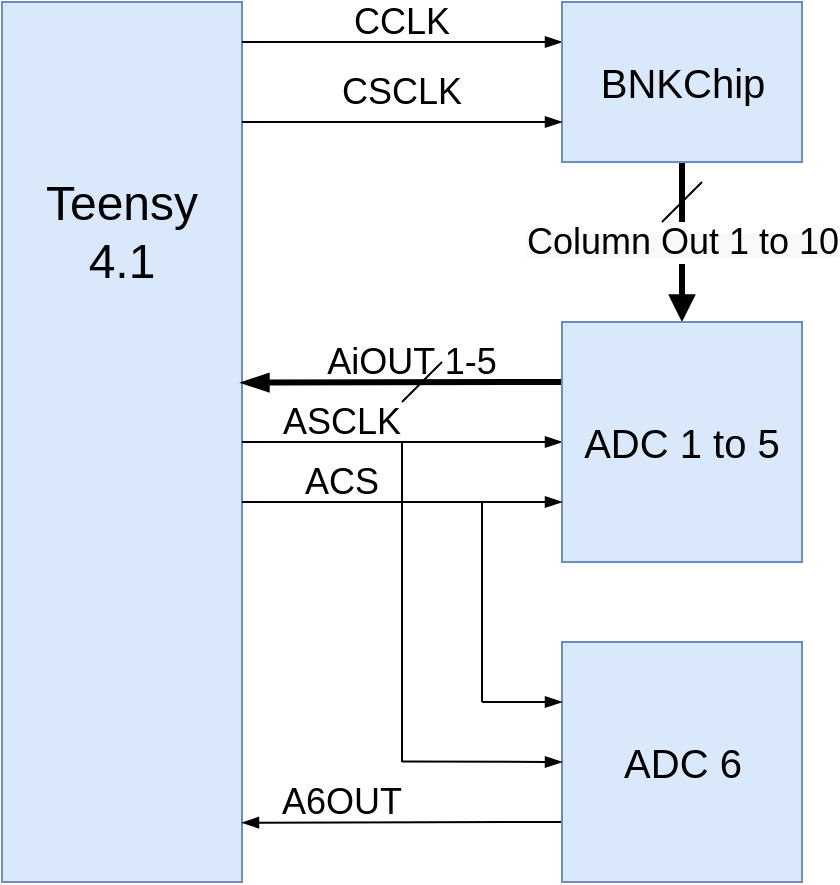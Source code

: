 <mxfile version="13.4.8" type="device"><diagram id="CqsI7NLVxB7Em62TROQN" name="Page-1"><mxGraphModel dx="1000" dy="484" grid="1" gridSize="10" guides="1" tooltips="1" connect="1" arrows="1" fold="1" page="1" pageScale="1" pageWidth="850" pageHeight="1100" math="0" shadow="0"><root><mxCell id="0"/><mxCell id="1" parent="0"/><mxCell id="e4-VigViURSOr0iz2BuR-2" value="" style="rounded=0;whiteSpace=wrap;html=1;fillColor=#dae8fc;strokeColor=#6c8ebf;connectable=0;" vertex="1" parent="1"><mxGeometry x="40" y="200" width="120" height="440" as="geometry"/></mxCell><mxCell id="e4-VigViURSOr0iz2BuR-4" value="&lt;font style=&quot;font-size: 24px&quot;&gt;Teensy 4.1&lt;/font&gt;" style="text;html=1;strokeColor=none;fillColor=none;align=center;verticalAlign=middle;whiteSpace=wrap;rounded=0;" vertex="1" parent="1"><mxGeometry x="70" y="285" width="60" height="60" as="geometry"/></mxCell><mxCell id="e4-VigViURSOr0iz2BuR-16" value="&lt;span style=&quot;color: rgb(0 , 0 , 0) ; font-family: &amp;#34;helvetica&amp;#34; ; font-style: normal ; font-weight: 400 ; letter-spacing: normal ; text-align: center ; text-indent: 0px ; text-transform: none ; word-spacing: 0px ; background-color: rgb(248 , 249 , 250) ; display: inline ; float: none&quot;&gt;&lt;font style=&quot;font-size: 18px&quot;&gt;Column Out 1 to 10&lt;/font&gt;&lt;/span&gt;" style="edgeStyle=orthogonalEdgeStyle;rounded=0;orthogonalLoop=1;jettySize=auto;html=1;strokeWidth=3;endArrow=block;endFill=1;" edge="1" parent="1" source="e4-VigViURSOr0iz2BuR-6" target="e4-VigViURSOr0iz2BuR-8"><mxGeometry relative="1" as="geometry"/></mxCell><mxCell id="e4-VigViURSOr0iz2BuR-57" style="edgeStyle=none;rounded=0;orthogonalLoop=1;jettySize=auto;html=1;endArrow=blockThin;endFill=1;strokeWidth=1;fontSize=18;entryX=0;entryY=0.25;entryDx=0;entryDy=0;" edge="1" parent="1" target="e4-VigViURSOr0iz2BuR-6"><mxGeometry relative="1" as="geometry"><mxPoint x="270" y="260" as="targetPoint"/><mxPoint x="160" y="220" as="sourcePoint"/></mxGeometry></mxCell><mxCell id="e4-VigViURSOr0iz2BuR-6" value="" style="rounded=0;whiteSpace=wrap;html=1;fillColor=#dae8fc;strokeColor=#6c8ebf;" vertex="1" parent="1"><mxGeometry x="320" y="200" width="120" height="80" as="geometry"/></mxCell><mxCell id="e4-VigViURSOr0iz2BuR-7" value="BNKChip" style="text;html=1;strokeColor=none;fillColor=none;align=center;verticalAlign=middle;whiteSpace=wrap;rounded=0;fontSize=20;" vertex="1" parent="1"><mxGeometry x="347.5" y="225" width="65" height="30" as="geometry"/></mxCell><mxCell id="e4-VigViURSOr0iz2BuR-42" value="&lt;font style=&quot;font-size: 18px&quot;&gt;&lt;br&gt;&lt;/font&gt;" style="edgeStyle=none;rounded=0;orthogonalLoop=1;jettySize=auto;html=1;exitX=0;exitY=0.25;exitDx=0;exitDy=0;endArrow=blockThin;endFill=1;strokeWidth=3;fontSize=20;" edge="1" parent="1" source="e4-VigViURSOr0iz2BuR-8"><mxGeometry relative="1" as="geometry"><mxPoint x="160" y="390.333" as="targetPoint"/></mxGeometry></mxCell><mxCell id="e4-VigViURSOr0iz2BuR-43" style="edgeStyle=none;rounded=0;orthogonalLoop=1;jettySize=auto;html=1;endArrow=blockThin;endFill=1;strokeWidth=1;fontSize=20;entryX=0;entryY=0.5;entryDx=0;entryDy=0;" edge="1" parent="1" target="e4-VigViURSOr0iz2BuR-8"><mxGeometry relative="1" as="geometry"><mxPoint x="250" y="440" as="targetPoint"/><mxPoint x="160" y="420" as="sourcePoint"/></mxGeometry></mxCell><mxCell id="e4-VigViURSOr0iz2BuR-8" value="" style="rounded=0;whiteSpace=wrap;html=1;fillColor=#dae8fc;strokeColor=#6c8ebf;" vertex="1" parent="1"><mxGeometry x="320" y="360" width="120" height="120" as="geometry"/></mxCell><mxCell id="e4-VigViURSOr0iz2BuR-9" value="ADC 1 to 5" style="text;html=1;strokeColor=none;fillColor=none;align=center;verticalAlign=middle;whiteSpace=wrap;rounded=0;fontSize=20;connectable=0;" vertex="1" parent="1"><mxGeometry x="325" y="405" width="110" height="30" as="geometry"/></mxCell><mxCell id="e4-VigViURSOr0iz2BuR-54" style="edgeStyle=none;rounded=0;orthogonalLoop=1;jettySize=auto;html=1;exitX=0;exitY=0.75;exitDx=0;exitDy=0;endArrow=blockThin;endFill=1;strokeWidth=1;fontSize=18;" edge="1" parent="1" source="e4-VigViURSOr0iz2BuR-12"><mxGeometry relative="1" as="geometry"><mxPoint x="160" y="610.333" as="targetPoint"/></mxGeometry></mxCell><mxCell id="e4-VigViURSOr0iz2BuR-12" value="" style="rounded=0;whiteSpace=wrap;html=1;fillColor=#dae8fc;strokeColor=#6c8ebf;" vertex="1" parent="1"><mxGeometry x="320" y="520" width="120" height="120" as="geometry"/></mxCell><mxCell id="e4-VigViURSOr0iz2BuR-13" value="ADC 6" style="text;html=1;strokeColor=none;fillColor=none;align=center;verticalAlign=middle;whiteSpace=wrap;rounded=0;fontSize=20;" vertex="1" parent="1"><mxGeometry x="347.5" y="565" width="65" height="30" as="geometry"/></mxCell><mxCell id="e4-VigViURSOr0iz2BuR-18" value="" style="endArrow=none;html=1;strokeWidth=1;snapToPoint=1;" edge="1" parent="1"><mxGeometry width="50" height="50" relative="1" as="geometry"><mxPoint x="370" y="310" as="sourcePoint"/><mxPoint x="390" y="290" as="targetPoint"/></mxGeometry></mxCell><mxCell id="e4-VigViURSOr0iz2BuR-22" value="AiOUT 1-5" style="text;html=1;strokeColor=none;fillColor=none;align=center;verticalAlign=middle;whiteSpace=wrap;rounded=0;connectable=0;fontSize=18;" vertex="1" parent="1"><mxGeometry x="190" y="370" width="110" height="20" as="geometry"/></mxCell><mxCell id="e4-VigViURSOr0iz2BuR-27" value="ACS" style="text;html=1;strokeColor=none;fillColor=none;align=center;verticalAlign=middle;whiteSpace=wrap;rounded=0;connectable=0;fontSize=18;" vertex="1" parent="1"><mxGeometry x="190" y="430" width="40" height="20" as="geometry"/></mxCell><mxCell id="e4-VigViURSOr0iz2BuR-28" value="ASCLK" style="text;html=1;strokeColor=none;fillColor=none;align=center;verticalAlign=middle;whiteSpace=wrap;rounded=0;connectable=0;fontSize=18;" vertex="1" parent="1"><mxGeometry x="190" y="400" width="40" height="20" as="geometry"/></mxCell><mxCell id="e4-VigViURSOr0iz2BuR-29" value="" style="endArrow=none;html=1;strokeWidth=1;opacity=0;" edge="1" parent="1"><mxGeometry width="50" height="50" relative="1" as="geometry"><mxPoint x="300" y="390" as="sourcePoint"/><mxPoint x="350" y="340" as="targetPoint"/></mxGeometry></mxCell><mxCell id="e4-VigViURSOr0iz2BuR-30" value="" style="endArrow=none;html=1;strokeWidth=1;opacity=0;" edge="1" parent="1"><mxGeometry width="50" height="50" relative="1" as="geometry"><mxPoint x="300" y="390" as="sourcePoint"/><mxPoint x="350" y="340" as="targetPoint"/></mxGeometry></mxCell><mxCell id="e4-VigViURSOr0iz2BuR-31" value="" style="endArrow=none;html=1;strokeWidth=1;opacity=0;" edge="1" parent="1"><mxGeometry width="50" height="50" relative="1" as="geometry"><mxPoint x="300" y="390" as="sourcePoint"/><mxPoint x="350" y="340" as="targetPoint"/></mxGeometry></mxCell><mxCell id="e4-VigViURSOr0iz2BuR-44" value="" style="endArrow=none;html=1;strokeWidth=1;snapToPoint=1;" edge="1" parent="1"><mxGeometry width="50" height="50" relative="1" as="geometry"><mxPoint x="240" y="400" as="sourcePoint"/><mxPoint x="260" y="380" as="targetPoint"/></mxGeometry></mxCell><mxCell id="e4-VigViURSOr0iz2BuR-45" style="edgeStyle=none;rounded=0;orthogonalLoop=1;jettySize=auto;html=1;endArrow=blockThin;endFill=1;strokeWidth=1;fontSize=20;entryX=0;entryY=0.75;entryDx=0;entryDy=0;" edge="1" parent="1" target="e4-VigViURSOr0iz2BuR-8"><mxGeometry relative="1" as="geometry"><mxPoint x="320" y="460" as="targetPoint"/><mxPoint x="160" y="450" as="sourcePoint"/></mxGeometry></mxCell><mxCell id="e4-VigViURSOr0iz2BuR-47" value="" style="endArrow=none;html=1;strokeWidth=1;fontSize=18;" edge="1" parent="1"><mxGeometry width="50" height="50" relative="1" as="geometry"><mxPoint x="280" y="550" as="sourcePoint"/><mxPoint x="280" y="450" as="targetPoint"/></mxGeometry></mxCell><mxCell id="e4-VigViURSOr0iz2BuR-48" value="" style="endArrow=blockThin;html=1;strokeWidth=1;fontSize=18;entryX=0;entryY=0.25;entryDx=0;entryDy=0;endFill=1;" edge="1" parent="1" target="e4-VigViURSOr0iz2BuR-12"><mxGeometry width="50" height="50" relative="1" as="geometry"><mxPoint x="280" y="550" as="sourcePoint"/><mxPoint x="250" y="480" as="targetPoint"/></mxGeometry></mxCell><mxCell id="e4-VigViURSOr0iz2BuR-52" value="" style="endArrow=none;html=1;strokeWidth=1;fontSize=18;" edge="1" parent="1"><mxGeometry width="50" height="50" relative="1" as="geometry"><mxPoint x="240" y="580" as="sourcePoint"/><mxPoint x="240" y="420" as="targetPoint"/></mxGeometry></mxCell><mxCell id="e4-VigViURSOr0iz2BuR-53" value="" style="endArrow=blockThin;html=1;strokeWidth=1;fontSize=18;entryX=0;entryY=0.5;entryDx=0;entryDy=0;endFill=1;" edge="1" parent="1" target="e4-VigViURSOr0iz2BuR-12"><mxGeometry width="50" height="50" relative="1" as="geometry"><mxPoint x="240" y="579.71" as="sourcePoint"/><mxPoint x="280" y="579.71" as="targetPoint"/></mxGeometry></mxCell><mxCell id="e4-VigViURSOr0iz2BuR-56" value="A6OUT" style="text;html=1;strokeColor=none;fillColor=none;align=center;verticalAlign=middle;whiteSpace=wrap;rounded=0;connectable=0;fontSize=18;" vertex="1" parent="1"><mxGeometry x="190" y="590" width="40" height="20" as="geometry"/></mxCell><mxCell id="e4-VigViURSOr0iz2BuR-58" style="edgeStyle=none;rounded=0;orthogonalLoop=1;jettySize=auto;html=1;endArrow=blockThin;endFill=1;strokeWidth=1;fontSize=18;entryX=0;entryY=0.75;entryDx=0;entryDy=0;" edge="1" parent="1" target="e4-VigViURSOr0iz2BuR-6"><mxGeometry relative="1" as="geometry"><mxPoint x="320" y="270" as="targetPoint"/><mxPoint x="160" y="260" as="sourcePoint"/></mxGeometry></mxCell><mxCell id="e4-VigViURSOr0iz2BuR-59" value="CCLK" style="text;html=1;strokeColor=none;fillColor=none;align=center;verticalAlign=middle;whiteSpace=wrap;rounded=0;connectable=0;fontSize=18;" vertex="1" parent="1"><mxGeometry x="220" y="200" width="40" height="20" as="geometry"/></mxCell><mxCell id="e4-VigViURSOr0iz2BuR-60" value="CSCLK" style="text;html=1;strokeColor=none;fillColor=none;align=center;verticalAlign=middle;whiteSpace=wrap;rounded=0;connectable=0;fontSize=18;" vertex="1" parent="1"><mxGeometry x="220" y="235" width="40" height="20" as="geometry"/></mxCell></root></mxGraphModel></diagram></mxfile>